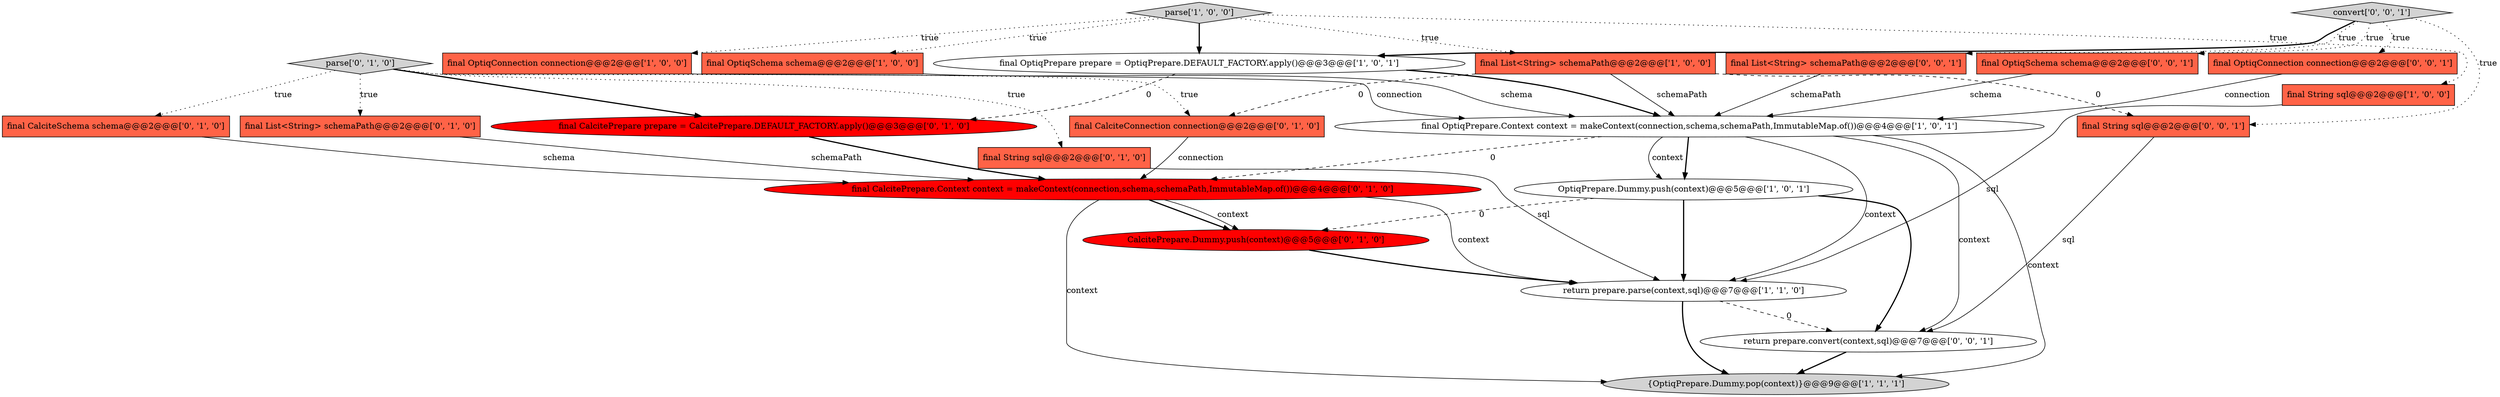 digraph {
20 [style = filled, label = "final List<String> schemaPath@@@2@@@['0', '0', '1']", fillcolor = tomato, shape = box image = "AAA0AAABBB3BBB"];
0 [style = filled, label = "final OptiqConnection connection@@@2@@@['1', '0', '0']", fillcolor = tomato, shape = box image = "AAA0AAABBB1BBB"];
9 [style = filled, label = "OptiqPrepare.Dummy.push(context)@@@5@@@['1', '0', '1']", fillcolor = white, shape = ellipse image = "AAA0AAABBB1BBB"];
8 [style = filled, label = "final OptiqPrepare.Context context = makeContext(connection,schema,schemaPath,ImmutableMap.of())@@@4@@@['1', '0', '1']", fillcolor = white, shape = ellipse image = "AAA0AAABBB1BBB"];
3 [style = filled, label = "final OptiqSchema schema@@@2@@@['1', '0', '0']", fillcolor = tomato, shape = box image = "AAA0AAABBB1BBB"];
4 [style = filled, label = "final OptiqPrepare prepare = OptiqPrepare.DEFAULT_FACTORY.apply()@@@3@@@['1', '0', '1']", fillcolor = white, shape = ellipse image = "AAA0AAABBB1BBB"];
7 [style = filled, label = "parse['1', '0', '0']", fillcolor = lightgray, shape = diamond image = "AAA0AAABBB1BBB"];
13 [style = filled, label = "CalcitePrepare.Dummy.push(context)@@@5@@@['0', '1', '0']", fillcolor = red, shape = ellipse image = "AAA1AAABBB2BBB"];
15 [style = filled, label = "final CalciteSchema schema@@@2@@@['0', '1', '0']", fillcolor = tomato, shape = box image = "AAA0AAABBB2BBB"];
22 [style = filled, label = "final String sql@@@2@@@['0', '0', '1']", fillcolor = tomato, shape = box image = "AAA0AAABBB3BBB"];
11 [style = filled, label = "final CalcitePrepare prepare = CalcitePrepare.DEFAULT_FACTORY.apply()@@@3@@@['0', '1', '0']", fillcolor = red, shape = ellipse image = "AAA1AAABBB2BBB"];
19 [style = filled, label = "final OptiqSchema schema@@@2@@@['0', '0', '1']", fillcolor = tomato, shape = box image = "AAA0AAABBB3BBB"];
10 [style = filled, label = "final String sql@@@2@@@['0', '1', '0']", fillcolor = tomato, shape = box image = "AAA0AAABBB2BBB"];
1 [style = filled, label = "return prepare.parse(context,sql)@@@7@@@['1', '1', '0']", fillcolor = white, shape = ellipse image = "AAA0AAABBB1BBB"];
6 [style = filled, label = "final List<String> schemaPath@@@2@@@['1', '0', '0']", fillcolor = tomato, shape = box image = "AAA1AAABBB1BBB"];
16 [style = filled, label = "final CalciteConnection connection@@@2@@@['0', '1', '0']", fillcolor = tomato, shape = box image = "AAA1AAABBB2BBB"];
2 [style = filled, label = "final String sql@@@2@@@['1', '0', '0']", fillcolor = tomato, shape = box image = "AAA0AAABBB1BBB"];
18 [style = filled, label = "convert['0', '0', '1']", fillcolor = lightgray, shape = diamond image = "AAA0AAABBB3BBB"];
17 [style = filled, label = "parse['0', '1', '0']", fillcolor = lightgray, shape = diamond image = "AAA0AAABBB2BBB"];
21 [style = filled, label = "final OptiqConnection connection@@@2@@@['0', '0', '1']", fillcolor = tomato, shape = box image = "AAA0AAABBB3BBB"];
5 [style = filled, label = "{OptiqPrepare.Dummy.pop(context)}@@@9@@@['1', '1', '1']", fillcolor = lightgray, shape = ellipse image = "AAA0AAABBB1BBB"];
12 [style = filled, label = "final CalcitePrepare.Context context = makeContext(connection,schema,schemaPath,ImmutableMap.of())@@@4@@@['0', '1', '0']", fillcolor = red, shape = ellipse image = "AAA1AAABBB2BBB"];
14 [style = filled, label = "final List<String> schemaPath@@@2@@@['0', '1', '0']", fillcolor = tomato, shape = box image = "AAA0AAABBB2BBB"];
23 [style = filled, label = "return prepare.convert(context,sql)@@@7@@@['0', '0', '1']", fillcolor = white, shape = ellipse image = "AAA0AAABBB3BBB"];
1->5 [style = bold, label=""];
7->2 [style = dotted, label="true"];
7->6 [style = dotted, label="true"];
12->1 [style = solid, label="context"];
3->8 [style = solid, label="schema"];
23->5 [style = bold, label=""];
16->12 [style = solid, label="connection"];
19->8 [style = solid, label="schema"];
10->1 [style = solid, label="sql"];
20->8 [style = solid, label="schemaPath"];
18->21 [style = dotted, label="true"];
8->1 [style = solid, label="context"];
18->19 [style = dotted, label="true"];
17->14 [style = dotted, label="true"];
8->12 [style = dashed, label="0"];
11->12 [style = bold, label=""];
7->4 [style = bold, label=""];
18->20 [style = dotted, label="true"];
7->0 [style = dotted, label="true"];
6->22 [style = dashed, label="0"];
13->1 [style = bold, label=""];
8->5 [style = solid, label="context"];
17->16 [style = dotted, label="true"];
9->23 [style = bold, label=""];
12->13 [style = bold, label=""];
12->5 [style = solid, label="context"];
17->10 [style = dotted, label="true"];
6->16 [style = dashed, label="0"];
17->15 [style = dotted, label="true"];
18->4 [style = bold, label=""];
0->8 [style = solid, label="connection"];
7->3 [style = dotted, label="true"];
9->13 [style = dashed, label="0"];
14->12 [style = solid, label="schemaPath"];
8->9 [style = bold, label=""];
4->8 [style = bold, label=""];
15->12 [style = solid, label="schema"];
4->11 [style = dashed, label="0"];
9->1 [style = bold, label=""];
8->23 [style = solid, label="context"];
6->8 [style = solid, label="schemaPath"];
12->13 [style = solid, label="context"];
1->23 [style = dashed, label="0"];
22->23 [style = solid, label="sql"];
21->8 [style = solid, label="connection"];
2->1 [style = solid, label="sql"];
8->9 [style = solid, label="context"];
17->11 [style = bold, label=""];
18->22 [style = dotted, label="true"];
}
